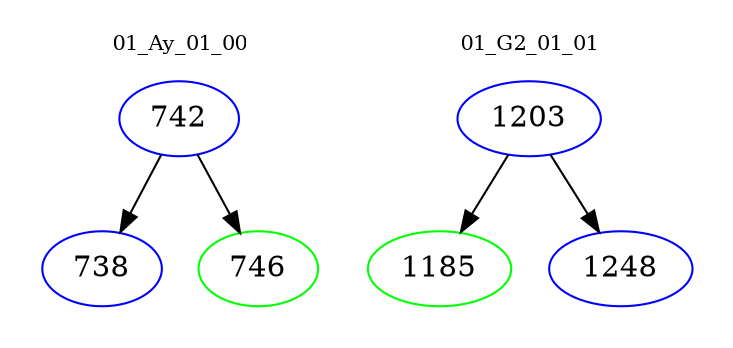 digraph{
subgraph cluster_0 {
color = white
label = "01_Ay_01_00";
fontsize=10;
T0_742 [label="742", color="blue"]
T0_742 -> T0_738 [color="black"]
T0_738 [label="738", color="blue"]
T0_742 -> T0_746 [color="black"]
T0_746 [label="746", color="green"]
}
subgraph cluster_1 {
color = white
label = "01_G2_01_01";
fontsize=10;
T1_1203 [label="1203", color="blue"]
T1_1203 -> T1_1185 [color="black"]
T1_1185 [label="1185", color="green"]
T1_1203 -> T1_1248 [color="black"]
T1_1248 [label="1248", color="blue"]
}
}
